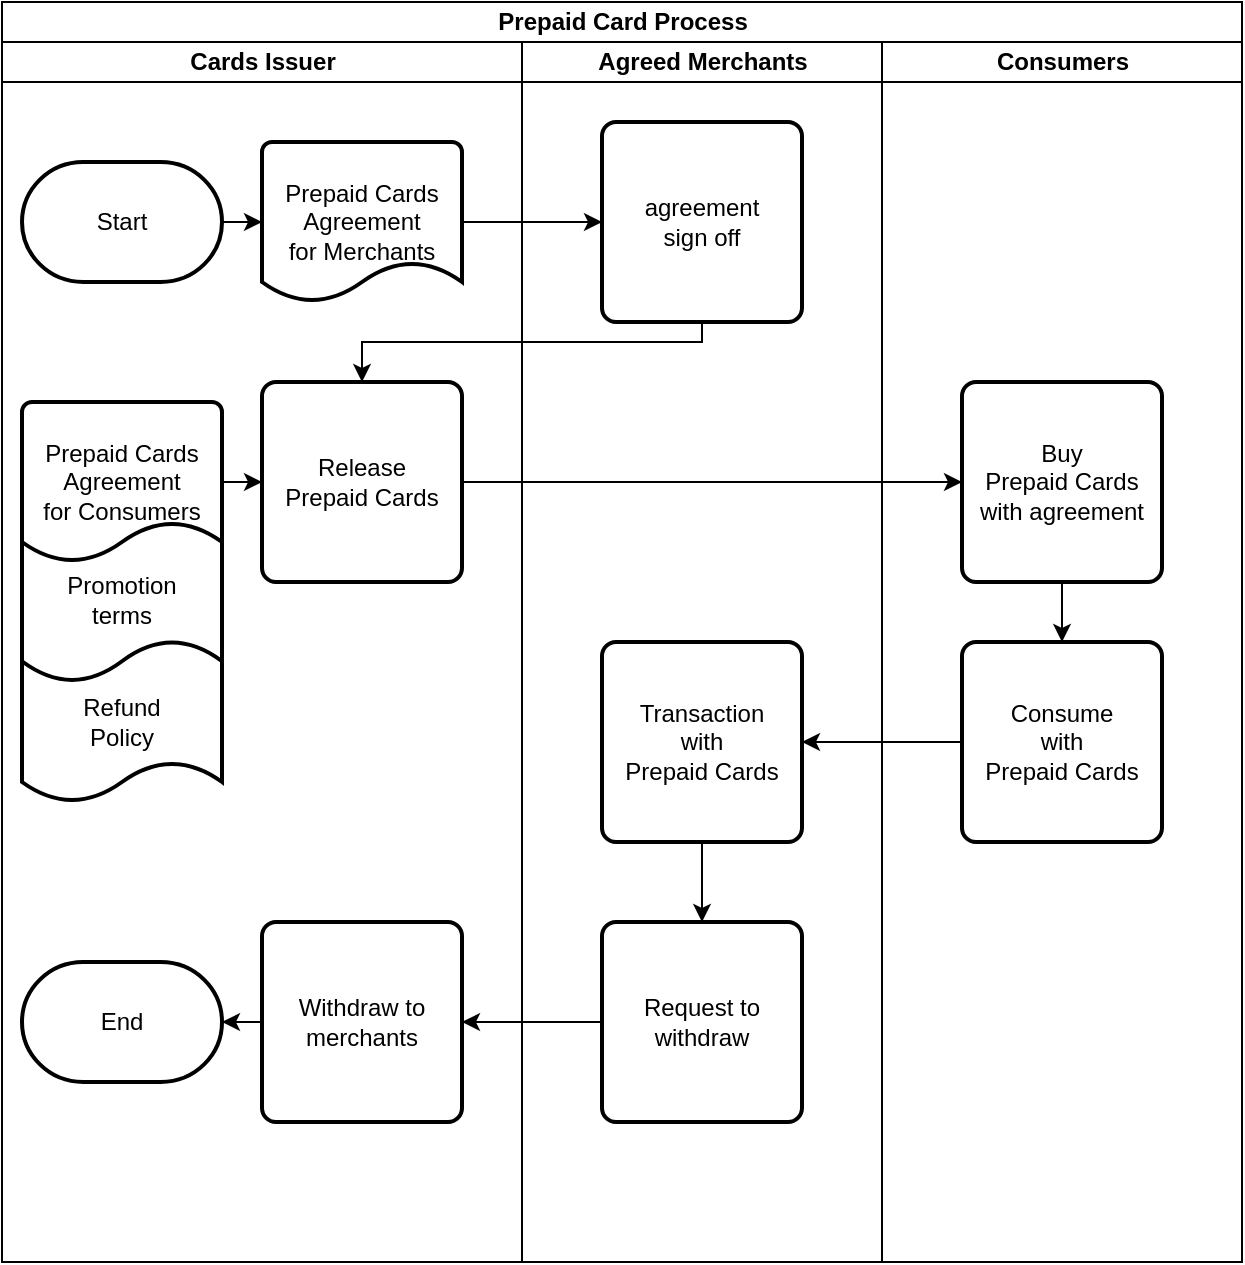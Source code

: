 <mxfile version="23.0.2" type="github">
  <diagram name="Page-1" id="VqFKuZ6M6xEpTey50HOo">
    <mxGraphModel dx="794" dy="446" grid="1" gridSize="10" guides="1" tooltips="1" connect="1" arrows="1" fold="1" page="1" pageScale="1" pageWidth="1169" pageHeight="827" math="0" shadow="0">
      <root>
        <mxCell id="0" />
        <mxCell id="1" parent="0" />
        <mxCell id="zwj9NtNdcxDIi2fRELhe-1" value="Prepaid Card Process" style="swimlane;childLayout=stackLayout;resizeParent=1;resizeParentMax=0;startSize=20;html=1;" vertex="1" parent="1">
          <mxGeometry x="80.0" y="50" width="620" height="630" as="geometry" />
        </mxCell>
        <mxCell id="zwj9NtNdcxDIi2fRELhe-2" value="Cards Issuer" style="swimlane;startSize=20;html=1;" vertex="1" parent="zwj9NtNdcxDIi2fRELhe-1">
          <mxGeometry y="20" width="260" height="610" as="geometry" />
        </mxCell>
        <mxCell id="zwj9NtNdcxDIi2fRELhe-29" value="Refund&lt;br&gt;Policy" style="strokeWidth=2;html=1;shape=mxgraph.flowchart.document2;whiteSpace=wrap;size=0.25;" vertex="1" parent="zwj9NtNdcxDIi2fRELhe-2">
          <mxGeometry x="10" y="300" width="100" height="80" as="geometry" />
        </mxCell>
        <mxCell id="zwj9NtNdcxDIi2fRELhe-28" value="Promotion&lt;br&gt;terms" style="strokeWidth=2;html=1;shape=mxgraph.flowchart.document2;whiteSpace=wrap;size=0.25;" vertex="1" parent="zwj9NtNdcxDIi2fRELhe-2">
          <mxGeometry x="10" y="237" width="100" height="83" as="geometry" />
        </mxCell>
        <mxCell id="zwj9NtNdcxDIi2fRELhe-5" value="Prepaid Cards&lt;br&gt;Agreement&lt;br&gt;for Merchants" style="strokeWidth=2;html=1;shape=mxgraph.flowchart.document2;whiteSpace=wrap;size=0.25;" vertex="1" parent="zwj9NtNdcxDIi2fRELhe-2">
          <mxGeometry x="130" y="50" width="100" height="80" as="geometry" />
        </mxCell>
        <mxCell id="zwj9NtNdcxDIi2fRELhe-9" value="Release&lt;br&gt;Prepaid Cards" style="rounded=1;whiteSpace=wrap;html=1;absoluteArcSize=1;arcSize=14;strokeWidth=2;" vertex="1" parent="zwj9NtNdcxDIi2fRELhe-2">
          <mxGeometry x="130.0" y="170" width="100" height="100" as="geometry" />
        </mxCell>
        <mxCell id="zwj9NtNdcxDIi2fRELhe-21" style="edgeStyle=orthogonalEdgeStyle;rounded=0;orthogonalLoop=1;jettySize=auto;html=1;exitX=1;exitY=0.5;exitDx=0;exitDy=0;exitPerimeter=0;entryX=0;entryY=0.5;entryDx=0;entryDy=0;" edge="1" parent="zwj9NtNdcxDIi2fRELhe-2" source="zwj9NtNdcxDIi2fRELhe-10" target="zwj9NtNdcxDIi2fRELhe-9">
          <mxGeometry relative="1" as="geometry" />
        </mxCell>
        <mxCell id="zwj9NtNdcxDIi2fRELhe-10" value="Prepaid Cards&lt;br&gt;Agreement&lt;br&gt;for Consumers" style="strokeWidth=2;html=1;shape=mxgraph.flowchart.document2;whiteSpace=wrap;size=0.25;" vertex="1" parent="zwj9NtNdcxDIi2fRELhe-2">
          <mxGeometry x="10" y="180" width="100" height="80" as="geometry" />
        </mxCell>
        <mxCell id="zwj9NtNdcxDIi2fRELhe-15" value="Start" style="strokeWidth=2;html=1;shape=mxgraph.flowchart.terminator;whiteSpace=wrap;" vertex="1" parent="zwj9NtNdcxDIi2fRELhe-2">
          <mxGeometry x="10.0" y="60" width="100" height="60" as="geometry" />
        </mxCell>
        <mxCell id="zwj9NtNdcxDIi2fRELhe-16" value="Withdraw to&lt;br&gt;merchants" style="rounded=1;whiteSpace=wrap;html=1;absoluteArcSize=1;arcSize=14;strokeWidth=2;" vertex="1" parent="zwj9NtNdcxDIi2fRELhe-2">
          <mxGeometry x="130.0" y="440" width="100" height="100" as="geometry" />
        </mxCell>
        <mxCell id="zwj9NtNdcxDIi2fRELhe-17" value="End" style="strokeWidth=2;html=1;shape=mxgraph.flowchart.terminator;whiteSpace=wrap;" vertex="1" parent="zwj9NtNdcxDIi2fRELhe-2">
          <mxGeometry x="10.0" y="460" width="100" height="60" as="geometry" />
        </mxCell>
        <mxCell id="zwj9NtNdcxDIi2fRELhe-18" style="edgeStyle=orthogonalEdgeStyle;rounded=0;orthogonalLoop=1;jettySize=auto;html=1;exitX=1;exitY=0.5;exitDx=0;exitDy=0;exitPerimeter=0;entryX=0;entryY=0.5;entryDx=0;entryDy=0;entryPerimeter=0;" edge="1" parent="zwj9NtNdcxDIi2fRELhe-2" source="zwj9NtNdcxDIi2fRELhe-15" target="zwj9NtNdcxDIi2fRELhe-5">
          <mxGeometry relative="1" as="geometry" />
        </mxCell>
        <mxCell id="zwj9NtNdcxDIi2fRELhe-27" style="edgeStyle=orthogonalEdgeStyle;rounded=0;orthogonalLoop=1;jettySize=auto;html=1;exitX=0;exitY=0.5;exitDx=0;exitDy=0;entryX=1;entryY=0.5;entryDx=0;entryDy=0;entryPerimeter=0;" edge="1" parent="zwj9NtNdcxDIi2fRELhe-2" source="zwj9NtNdcxDIi2fRELhe-16" target="zwj9NtNdcxDIi2fRELhe-17">
          <mxGeometry relative="1" as="geometry" />
        </mxCell>
        <mxCell id="zwj9NtNdcxDIi2fRELhe-3" value="Agreed Merchants" style="swimlane;startSize=20;html=1;" vertex="1" parent="zwj9NtNdcxDIi2fRELhe-1">
          <mxGeometry x="260" y="20" width="180" height="610" as="geometry" />
        </mxCell>
        <mxCell id="zwj9NtNdcxDIi2fRELhe-8" value="agreement&lt;br&gt;sign off" style="rounded=1;whiteSpace=wrap;html=1;absoluteArcSize=1;arcSize=14;strokeWidth=2;" vertex="1" parent="zwj9NtNdcxDIi2fRELhe-3">
          <mxGeometry x="40.0" y="40" width="100" height="100" as="geometry" />
        </mxCell>
        <mxCell id="zwj9NtNdcxDIi2fRELhe-25" style="edgeStyle=orthogonalEdgeStyle;rounded=0;orthogonalLoop=1;jettySize=auto;html=1;entryX=0.5;entryY=0;entryDx=0;entryDy=0;" edge="1" parent="zwj9NtNdcxDIi2fRELhe-3" source="zwj9NtNdcxDIi2fRELhe-13" target="zwj9NtNdcxDIi2fRELhe-14">
          <mxGeometry relative="1" as="geometry" />
        </mxCell>
        <mxCell id="zwj9NtNdcxDIi2fRELhe-13" value="Transaction&lt;br&gt;with&lt;br&gt;Prepaid Cards" style="rounded=1;whiteSpace=wrap;html=1;absoluteArcSize=1;arcSize=14;strokeWidth=2;" vertex="1" parent="zwj9NtNdcxDIi2fRELhe-3">
          <mxGeometry x="40.0" y="300" width="100" height="100" as="geometry" />
        </mxCell>
        <mxCell id="zwj9NtNdcxDIi2fRELhe-14" value="Request to&lt;br&gt;withdraw" style="rounded=1;whiteSpace=wrap;html=1;absoluteArcSize=1;arcSize=14;strokeWidth=2;" vertex="1" parent="zwj9NtNdcxDIi2fRELhe-3">
          <mxGeometry x="40.0" y="440" width="100" height="100" as="geometry" />
        </mxCell>
        <mxCell id="zwj9NtNdcxDIi2fRELhe-4" value="Consumers" style="swimlane;startSize=20;html=1;" vertex="1" parent="zwj9NtNdcxDIi2fRELhe-1">
          <mxGeometry x="440" y="20" width="180" height="610" as="geometry" />
        </mxCell>
        <mxCell id="zwj9NtNdcxDIi2fRELhe-23" style="edgeStyle=orthogonalEdgeStyle;rounded=0;orthogonalLoop=1;jettySize=auto;html=1;exitX=0.5;exitY=1;exitDx=0;exitDy=0;entryX=0.5;entryY=0;entryDx=0;entryDy=0;" edge="1" parent="zwj9NtNdcxDIi2fRELhe-4" source="zwj9NtNdcxDIi2fRELhe-11" target="zwj9NtNdcxDIi2fRELhe-12">
          <mxGeometry relative="1" as="geometry" />
        </mxCell>
        <mxCell id="zwj9NtNdcxDIi2fRELhe-11" value="Buy&lt;br&gt;Prepaid Cards&lt;br&gt;with agreement" style="rounded=1;whiteSpace=wrap;html=1;absoluteArcSize=1;arcSize=14;strokeWidth=2;" vertex="1" parent="zwj9NtNdcxDIi2fRELhe-4">
          <mxGeometry x="40.0" y="170" width="100" height="100" as="geometry" />
        </mxCell>
        <mxCell id="zwj9NtNdcxDIi2fRELhe-12" value="Consume&lt;br&gt;with&lt;br&gt;Prepaid Cards" style="rounded=1;whiteSpace=wrap;html=1;absoluteArcSize=1;arcSize=14;strokeWidth=2;" vertex="1" parent="zwj9NtNdcxDIi2fRELhe-4">
          <mxGeometry x="40.0" y="300" width="100" height="100" as="geometry" />
        </mxCell>
        <mxCell id="zwj9NtNdcxDIi2fRELhe-19" style="edgeStyle=orthogonalEdgeStyle;rounded=0;orthogonalLoop=1;jettySize=auto;html=1;exitX=1;exitY=0.5;exitDx=0;exitDy=0;exitPerimeter=0;entryX=0;entryY=0.5;entryDx=0;entryDy=0;" edge="1" parent="zwj9NtNdcxDIi2fRELhe-1" source="zwj9NtNdcxDIi2fRELhe-5" target="zwj9NtNdcxDIi2fRELhe-8">
          <mxGeometry relative="1" as="geometry" />
        </mxCell>
        <mxCell id="zwj9NtNdcxDIi2fRELhe-20" style="edgeStyle=orthogonalEdgeStyle;rounded=0;orthogonalLoop=1;jettySize=auto;html=1;entryX=0.5;entryY=0;entryDx=0;entryDy=0;" edge="1" parent="zwj9NtNdcxDIi2fRELhe-1" source="zwj9NtNdcxDIi2fRELhe-8" target="zwj9NtNdcxDIi2fRELhe-9">
          <mxGeometry relative="1" as="geometry">
            <Array as="points">
              <mxPoint x="350" y="170" />
              <mxPoint x="180" y="170" />
            </Array>
          </mxGeometry>
        </mxCell>
        <mxCell id="zwj9NtNdcxDIi2fRELhe-22" style="edgeStyle=orthogonalEdgeStyle;rounded=0;orthogonalLoop=1;jettySize=auto;html=1;entryX=0;entryY=0.5;entryDx=0;entryDy=0;" edge="1" parent="zwj9NtNdcxDIi2fRELhe-1" source="zwj9NtNdcxDIi2fRELhe-9" target="zwj9NtNdcxDIi2fRELhe-11">
          <mxGeometry relative="1" as="geometry" />
        </mxCell>
        <mxCell id="zwj9NtNdcxDIi2fRELhe-24" style="edgeStyle=orthogonalEdgeStyle;rounded=0;orthogonalLoop=1;jettySize=auto;html=1;entryX=1;entryY=0.5;entryDx=0;entryDy=0;" edge="1" parent="zwj9NtNdcxDIi2fRELhe-1" source="zwj9NtNdcxDIi2fRELhe-12" target="zwj9NtNdcxDIi2fRELhe-13">
          <mxGeometry relative="1" as="geometry" />
        </mxCell>
        <mxCell id="zwj9NtNdcxDIi2fRELhe-26" style="edgeStyle=orthogonalEdgeStyle;rounded=0;orthogonalLoop=1;jettySize=auto;html=1;entryX=1;entryY=0.5;entryDx=0;entryDy=0;" edge="1" parent="zwj9NtNdcxDIi2fRELhe-1" source="zwj9NtNdcxDIi2fRELhe-14" target="zwj9NtNdcxDIi2fRELhe-16">
          <mxGeometry relative="1" as="geometry" />
        </mxCell>
      </root>
    </mxGraphModel>
  </diagram>
</mxfile>

